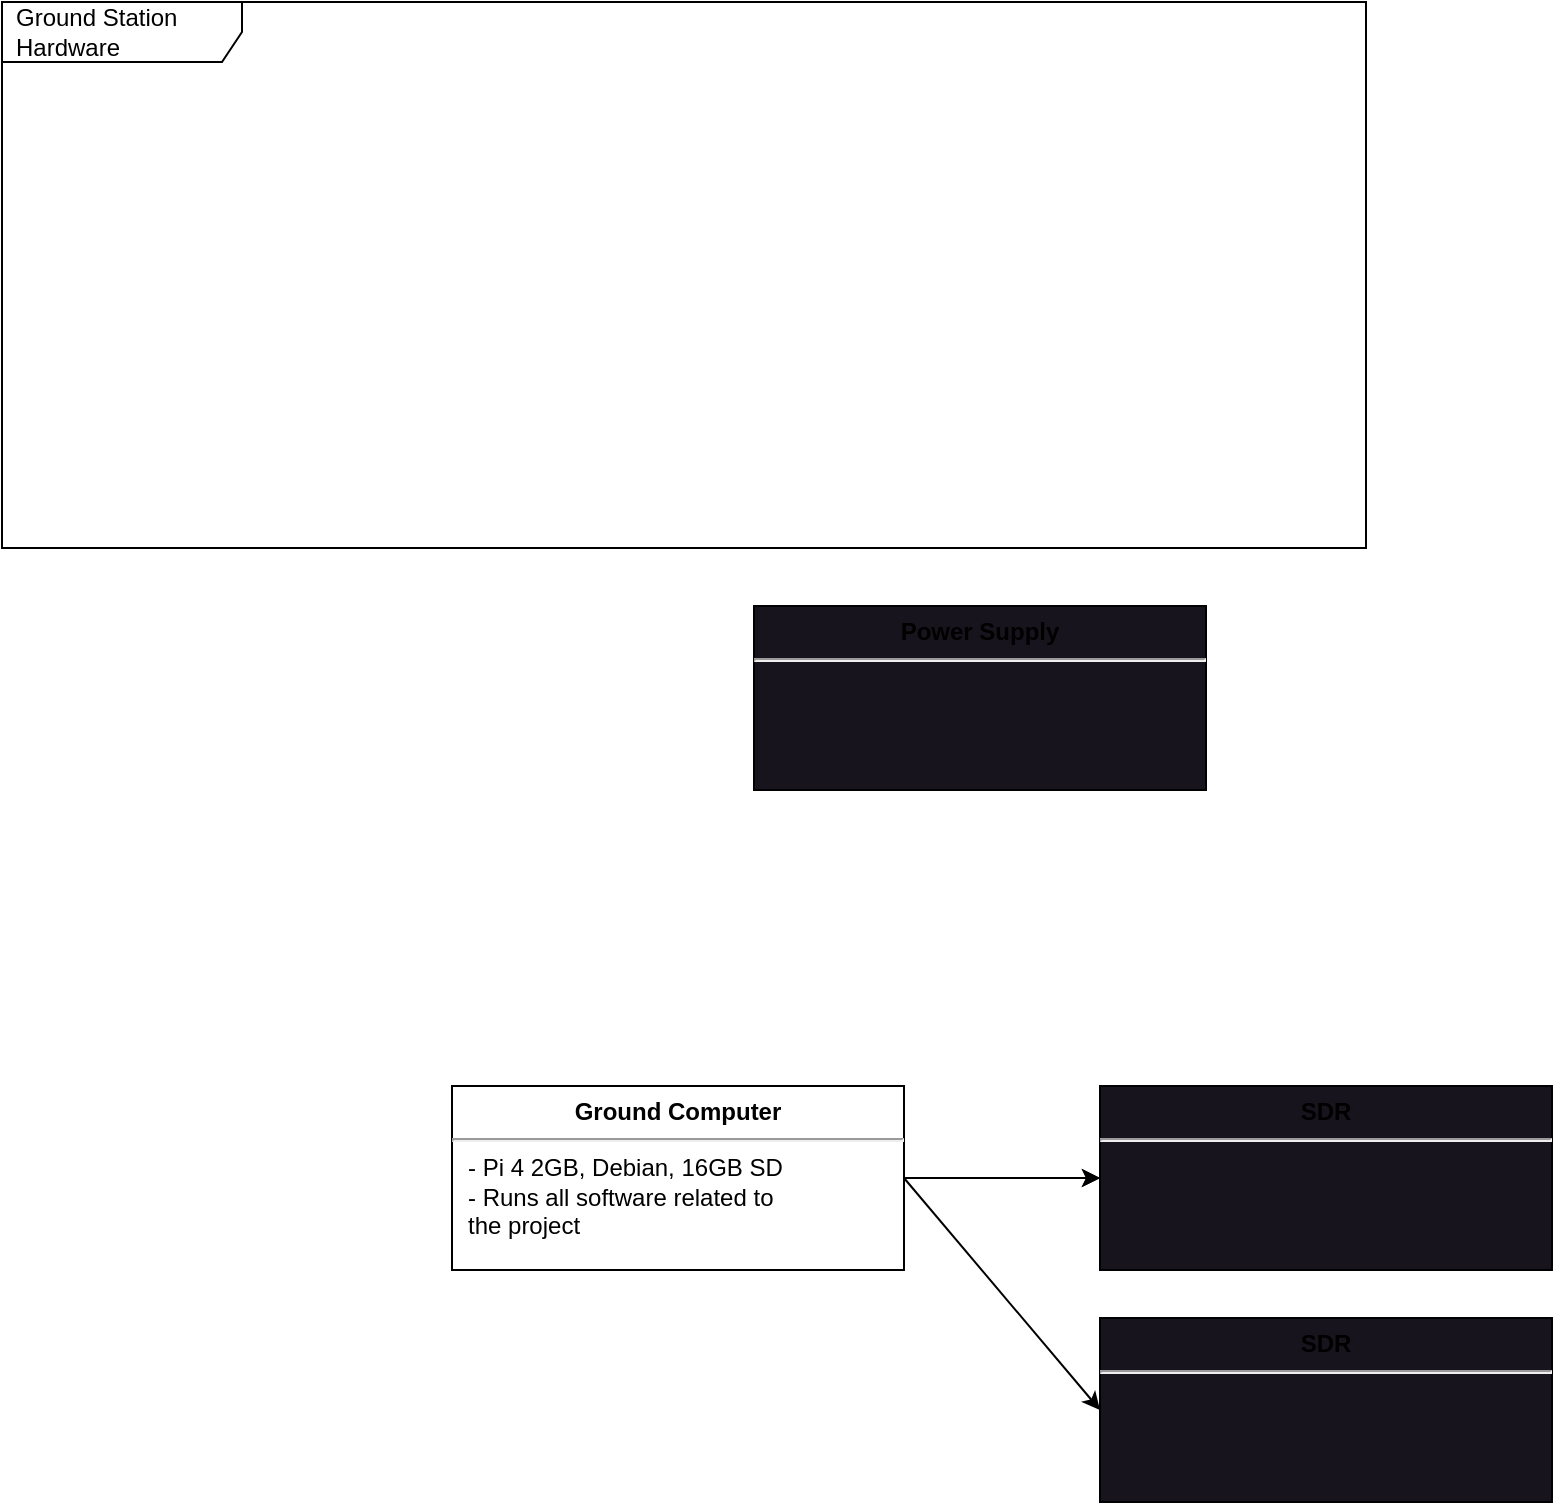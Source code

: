 <mxfile>
    <diagram id="xH-T24poy5hYIG6f6IRd" name="Page-1">
        <mxGraphModel dx="2008" dy="1205" grid="0" gridSize="10" guides="1" tooltips="1" connect="1" arrows="1" fold="1" page="0" pageScale="1" pageWidth="1100" pageHeight="850" math="0" shadow="0">
            <root>
                <mxCell id="0"/>
                <mxCell id="1" parent="0"/>
                <mxCell id="462" value="Ground Station Hardware" style="shape=umlFrame;whiteSpace=wrap;html=1;width=120;height=30;boundedLbl=1;verticalAlign=middle;align=left;spacingLeft=5;" vertex="1" parent="1">
                    <mxGeometry x="-473" y="-228" width="682" height="273" as="geometry"/>
                </mxCell>
                <mxCell id="482" value="" style="edgeStyle=none;html=1;" edge="1" parent="1" source="473" target="481">
                    <mxGeometry relative="1" as="geometry"/>
                </mxCell>
                <mxCell id="485" value="" style="edgeStyle=none;html=1;" edge="1" parent="1" source="473" target="481">
                    <mxGeometry relative="1" as="geometry"/>
                </mxCell>
                <mxCell id="487" style="edgeStyle=none;html=1;entryX=0;entryY=0.5;entryDx=0;entryDy=0;exitX=1;exitY=0.5;exitDx=0;exitDy=0;" edge="1" parent="1" source="473" target="486">
                    <mxGeometry relative="1" as="geometry"/>
                </mxCell>
                <mxCell id="473" value="&lt;p style=&quot;margin:0px;margin-top:6px;text-align:center;&quot;&gt;&lt;b&gt;Ground Computer&lt;/b&gt;&lt;/p&gt;&lt;hr&gt;&lt;p style=&quot;margin:0px;margin-left:8px;&quot;&gt;- Pi 4 2GB,&amp;nbsp;&lt;span style=&quot;background-color: initial;&quot;&gt;Debian,&amp;nbsp;&lt;/span&gt;&lt;span style=&quot;background-color: initial;&quot;&gt;16GB SD&lt;/span&gt;&lt;/p&gt;&lt;p style=&quot;margin:0px;margin-left:8px;&quot;&gt;&lt;span style=&quot;background-color: initial;&quot;&gt;- Runs all software related to&lt;/span&gt;&lt;/p&gt;&lt;p style=&quot;margin:0px;margin-left:8px;&quot;&gt;&lt;span style=&quot;background-color: initial;&quot;&gt;the project&lt;/span&gt;&lt;/p&gt;" style="align=left;overflow=fill;html=1;dropTarget=0;" vertex="1" parent="1">
                    <mxGeometry x="-248" y="314" width="226" height="92" as="geometry"/>
                </mxCell>
                <mxCell id="481" value="&lt;p style=&quot;margin:0px;margin-top:6px;text-align:center;&quot;&gt;&lt;b&gt;SDR&lt;/b&gt;&lt;/p&gt;&lt;hr&gt;&lt;p style=&quot;margin:0px;margin-left:8px;&quot;&gt;&lt;br&gt;&lt;/p&gt;" style="align=left;overflow=fill;html=1;dropTarget=0;fillColor=rgb(24, 20, 29);" vertex="1" parent="1">
                    <mxGeometry x="76" y="314" width="226" height="92" as="geometry"/>
                </mxCell>
                <mxCell id="483" value="&lt;p style=&quot;margin:0px;margin-top:6px;text-align:center;&quot;&gt;&lt;b&gt;Power Supply&lt;/b&gt;&lt;/p&gt;&lt;hr&gt;&lt;p style=&quot;margin:0px;margin-left:8px;&quot;&gt;&lt;br&gt;&lt;/p&gt;" style="align=left;overflow=fill;html=1;dropTarget=0;fillColor=rgb(24, 20, 29);" vertex="1" parent="1">
                    <mxGeometry x="-97" y="74" width="226" height="92" as="geometry"/>
                </mxCell>
                <mxCell id="486" value="&lt;p style=&quot;margin:0px;margin-top:6px;text-align:center;&quot;&gt;&lt;b&gt;SDR&lt;/b&gt;&lt;/p&gt;&lt;hr&gt;&lt;p style=&quot;margin:0px;margin-left:8px;&quot;&gt;&lt;br&gt;&lt;/p&gt;" style="align=left;overflow=fill;html=1;dropTarget=0;fillColor=rgb(24, 20, 29);" vertex="1" parent="1">
                    <mxGeometry x="76" y="430" width="226" height="92" as="geometry"/>
                </mxCell>
            </root>
        </mxGraphModel>
    </diagram>
</mxfile>